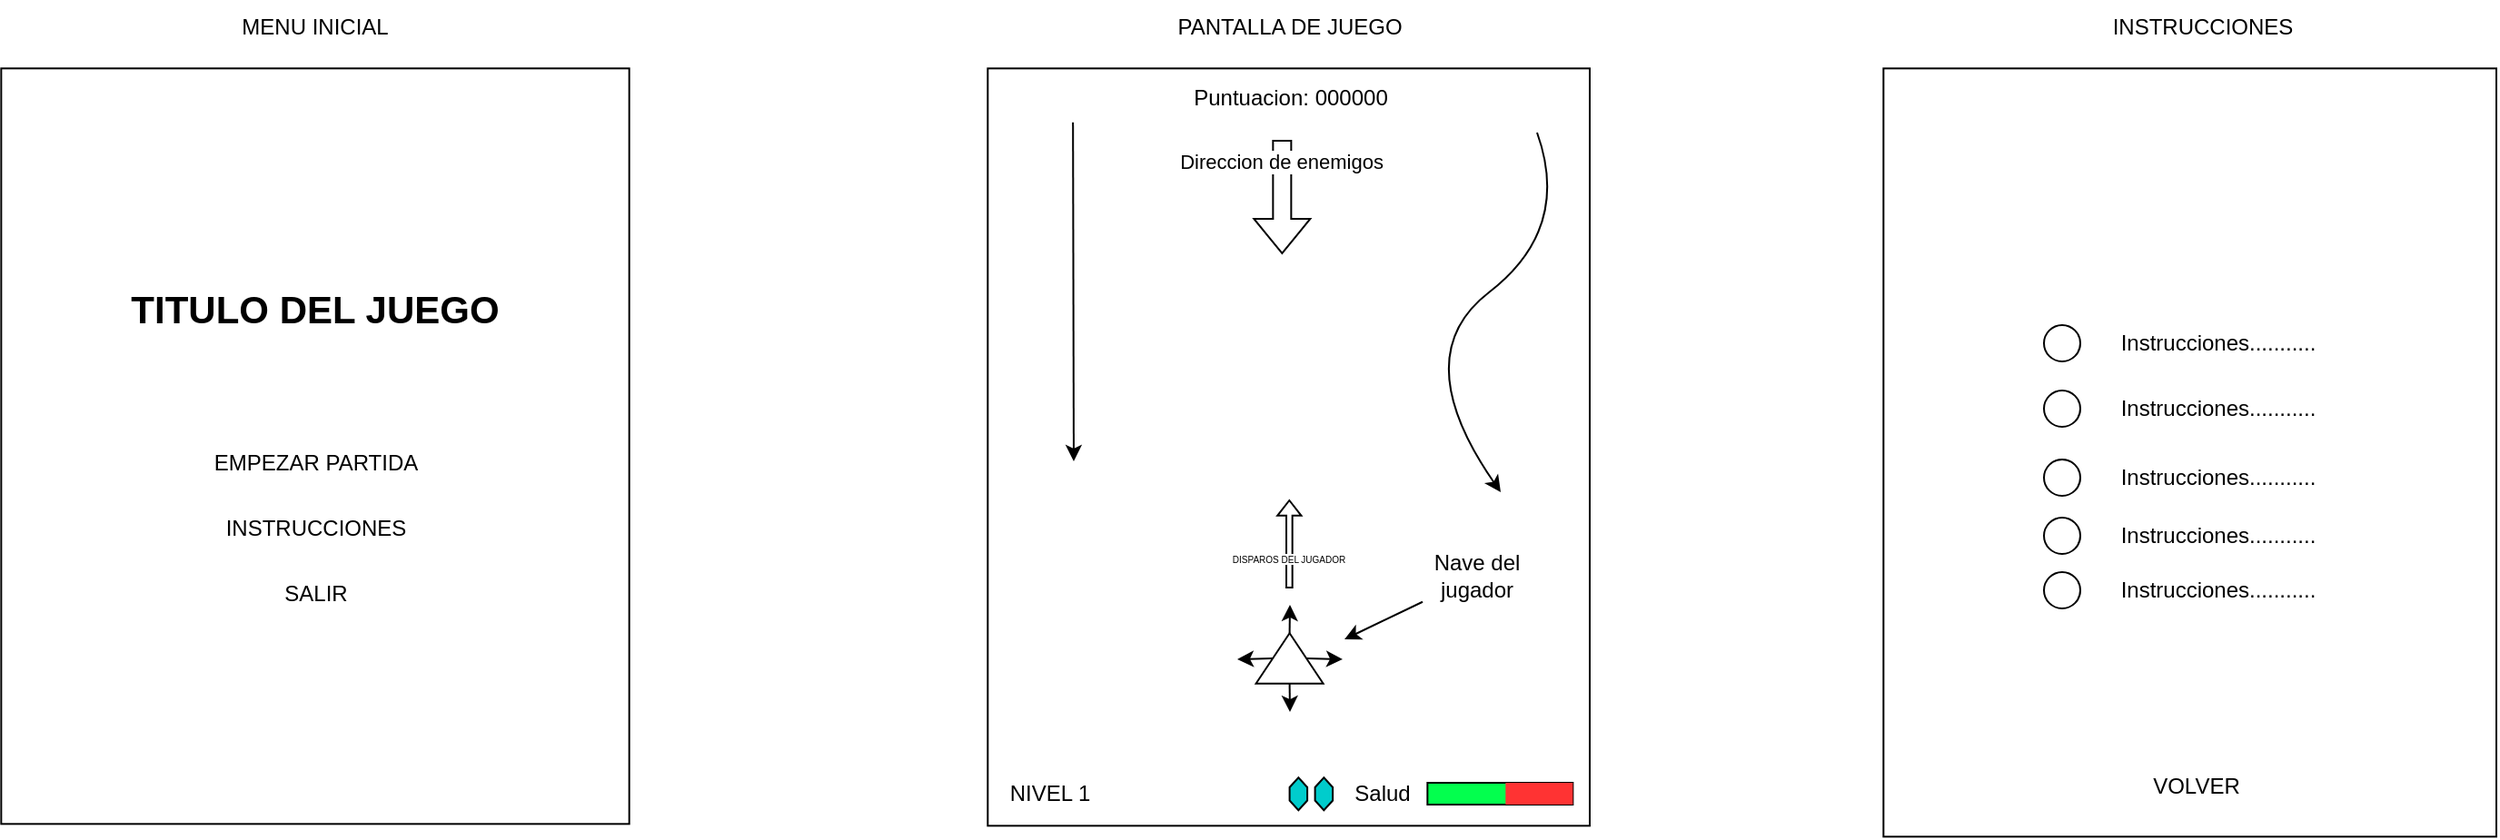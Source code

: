 <mxfile version="20.6.2" type="device"><diagram id="itXCBJvOmX2QoGqeuJrR" name="Página-1"><mxGraphModel dx="998" dy="586" grid="0" gridSize="10" guides="1" tooltips="1" connect="1" arrows="1" fold="1" page="1" pageScale="1" pageWidth="4000" pageHeight="2000" math="0" shadow="0"><root><mxCell id="0"/><mxCell id="1" parent="0"/><mxCell id="8xw4AKT4KuBHMi1LPS9F-1" value="" style="rounded=0;whiteSpace=wrap;html=1;imageWidth=24;imageHeight=24;rotation=90;movable=1;resizable=1;rotatable=1;deletable=1;editable=1;connectable=1;" parent="1" vertex="1"><mxGeometry x="682.83" y="255.51" width="417" height="331.33" as="geometry"/></mxCell><mxCell id="8xw4AKT4KuBHMi1LPS9F-2" value="Salud" style="text;html=1;strokeColor=none;fillColor=none;align=center;verticalAlign=middle;whiteSpace=wrap;rounded=0;" parent="1" vertex="1"><mxGeometry x="927.67" y="607" width="30" height="10" as="geometry"/></mxCell><mxCell id="8xw4AKT4KuBHMi1LPS9F-3" value="" style="rounded=0;whiteSpace=wrap;html=1;fillColor=#03FF4E;" parent="1" vertex="1"><mxGeometry x="967.67" y="606" width="80" height="12" as="geometry"/></mxCell><mxCell id="8xw4AKT4KuBHMi1LPS9F-4" value="" style="rounded=0;whiteSpace=wrap;html=1;fillColor=#FF3333;strokeColor=none;" parent="1" vertex="1"><mxGeometry x="1010.67" y="606" width="37" height="12" as="geometry"/></mxCell><mxCell id="8xw4AKT4KuBHMi1LPS9F-5" value="Puntuacion: 000000" style="text;html=1;strokeColor=none;fillColor=none;align=center;verticalAlign=middle;whiteSpace=wrap;rounded=0;" parent="1" vertex="1"><mxGeometry x="727.5" y="217" width="329" height="24" as="geometry"/></mxCell><mxCell id="8xw4AKT4KuBHMi1LPS9F-14" value="" style="shape=hexagon;perimeter=trapezoidPerimeter;whiteSpace=wrap;html=1;fixedSize=1;fillStyle=solid;fillColor=#00CCCC;rotation=-90;arcSize=5;size=5.374;" parent="1" vertex="1"><mxGeometry x="901.67" y="607.25" width="18" height="9.75" as="geometry"/></mxCell><mxCell id="8xw4AKT4KuBHMi1LPS9F-18" value="" style="shape=hexagon;perimeter=trapezoidPerimeter;whiteSpace=wrap;html=1;fixedSize=1;fillStyle=solid;fillColor=#00CCCC;rotation=-90;arcSize=5;size=5.374;" parent="1" vertex="1"><mxGeometry x="887.67" y="607.25" width="18" height="9.75" as="geometry"/></mxCell><mxCell id="8xw4AKT4KuBHMi1LPS9F-22" value="NIVEL 1" style="text;html=1;strokeColor=none;fillColor=none;align=center;verticalAlign=middle;whiteSpace=wrap;rounded=0;" parent="1" vertex="1"><mxGeometry x="732.67" y="600" width="54" height="24" as="geometry"/></mxCell><mxCell id="tZuHTUjqQnzdOdRewif7-1" value="" style="triangle;whiteSpace=wrap;html=1;rotation=-90;" vertex="1" parent="1"><mxGeometry x="877.92" y="519" width="27.75" height="37" as="geometry"/></mxCell><mxCell id="tZuHTUjqQnzdOdRewif7-3" style="rounded=0;orthogonalLoop=1;jettySize=auto;html=1;" edge="1" parent="1" source="tZuHTUjqQnzdOdRewif7-2"><mxGeometry relative="1" as="geometry"><mxPoint x="922" y="527" as="targetPoint"/></mxGeometry></mxCell><mxCell id="tZuHTUjqQnzdOdRewif7-2" value="Nave del jugador" style="text;html=1;strokeColor=none;fillColor=none;align=center;verticalAlign=middle;whiteSpace=wrap;rounded=0;" vertex="1" parent="1"><mxGeometry x="965" y="477" width="60" height="30" as="geometry"/></mxCell><mxCell id="tZuHTUjqQnzdOdRewif7-4" value="" style="shape=flexArrow;endArrow=classic;html=1;rounded=0;" edge="1" parent="1"><mxGeometry width="50" height="50" relative="1" as="geometry"><mxPoint x="887.67" y="252" as="sourcePoint"/><mxPoint x="887.67" y="315" as="targetPoint"/></mxGeometry></mxCell><mxCell id="tZuHTUjqQnzdOdRewif7-5" value="Direccion de enemigos" style="edgeLabel;html=1;align=center;verticalAlign=middle;resizable=0;points=[];" vertex="1" connectable="0" parent="tZuHTUjqQnzdOdRewif7-4"><mxGeometry x="-0.642" y="-1" relative="1" as="geometry"><mxPoint as="offset"/></mxGeometry></mxCell><mxCell id="tZuHTUjqQnzdOdRewif7-6" value="" style="rounded=0;whiteSpace=wrap;html=1;imageWidth=24;imageHeight=24;rotation=90;movable=1;resizable=1;rotatable=1;deletable=1;editable=1;connectable=1;" vertex="1" parent="1"><mxGeometry x="147.5" y="247.83" width="416" height="345.67" as="geometry"/></mxCell><mxCell id="tZuHTUjqQnzdOdRewif7-7" value="MENU INICIAL" style="text;html=1;strokeColor=none;fillColor=none;align=center;verticalAlign=middle;whiteSpace=wrap;rounded=0;" vertex="1" parent="1"><mxGeometry x="308" y="175" width="95" height="30" as="geometry"/></mxCell><mxCell id="tZuHTUjqQnzdOdRewif7-8" value="PANTALLA DE JUEGO" style="text;html=1;strokeColor=none;fillColor=none;align=center;verticalAlign=middle;whiteSpace=wrap;rounded=0;" vertex="1" parent="1"><mxGeometry x="823.8" y="175" width="136" height="30" as="geometry"/></mxCell><mxCell id="tZuHTUjqQnzdOdRewif7-9" value="TITULO DEL JUEGO" style="text;html=1;strokeColor=none;fillColor=none;align=center;verticalAlign=middle;whiteSpace=wrap;rounded=0;fontSize=21;fontStyle=1" vertex="1" parent="1"><mxGeometry x="247" y="295.67" width="217" height="98.33" as="geometry"/></mxCell><mxCell id="tZuHTUjqQnzdOdRewif7-10" value="EMPEZAR PARTIDA" style="text;html=1;strokeColor=none;fillColor=none;align=center;verticalAlign=middle;whiteSpace=wrap;rounded=0;" vertex="1" parent="1"><mxGeometry x="291.75" y="415" width="127.5" height="30" as="geometry"/></mxCell><mxCell id="tZuHTUjqQnzdOdRewif7-11" value="INSTRUCCIONES" style="text;html=1;strokeColor=none;fillColor=none;align=center;verticalAlign=middle;whiteSpace=wrap;rounded=0;" vertex="1" parent="1"><mxGeometry x="291.75" y="451" width="127.5" height="30" as="geometry"/></mxCell><mxCell id="tZuHTUjqQnzdOdRewif7-12" value="SALIR" style="text;html=1;strokeColor=none;fillColor=none;align=center;verticalAlign=middle;whiteSpace=wrap;rounded=0;" vertex="1" parent="1"><mxGeometry x="291.75" y="487" width="127.5" height="30" as="geometry"/></mxCell><mxCell id="tZuHTUjqQnzdOdRewif7-13" value="" style="shape=flexArrow;endArrow=classic;html=1;rounded=0;fontSize=21;width=3.333;endSize=2.467;endWidth=8.796;" edge="1" parent="1"><mxGeometry width="50" height="50" relative="1" as="geometry"><mxPoint x="891.66" y="499" as="sourcePoint"/><mxPoint x="891.66" y="450" as="targetPoint"/></mxGeometry></mxCell><mxCell id="tZuHTUjqQnzdOdRewif7-14" value="DISPAROS DEL JUGADOR" style="edgeLabel;html=1;align=center;verticalAlign=middle;resizable=0;points=[];fontSize=5;" vertex="1" connectable="0" parent="tZuHTUjqQnzdOdRewif7-13"><mxGeometry x="-0.313" y="1" relative="1" as="geometry"><mxPoint as="offset"/></mxGeometry></mxCell><mxCell id="tZuHTUjqQnzdOdRewif7-15" value="" style="curved=1;endArrow=classic;html=1;rounded=0;fontSize=5;" edge="1" parent="1"><mxGeometry width="50" height="50" relative="1" as="geometry"><mxPoint x="1028" y="248" as="sourcePoint"/><mxPoint x="1008" y="446" as="targetPoint"/><Array as="points"><mxPoint x="1047" y="301"/><mxPoint x="956" y="371"/></Array></mxGeometry></mxCell><mxCell id="tZuHTUjqQnzdOdRewif7-16" value="" style="endArrow=classic;html=1;rounded=0;fontSize=5;exitX=0.137;exitY=1.056;exitDx=0;exitDy=0;exitPerimeter=0;edgeStyle=orthogonalEdgeStyle;curved=1;" edge="1" parent="1" source="8xw4AKT4KuBHMi1LPS9F-5"><mxGeometry width="50" height="50" relative="1" as="geometry"><mxPoint x="1032" y="489" as="sourcePoint"/><mxPoint x="773" y="429" as="targetPoint"/><Array as="points"><mxPoint x="773" y="332"/><mxPoint x="773" y="332"/></Array></mxGeometry></mxCell><mxCell id="tZuHTUjqQnzdOdRewif7-17" value="" style="rounded=0;whiteSpace=wrap;html=1;imageWidth=24;imageHeight=24;rotation=90;movable=1;resizable=1;rotatable=1;deletable=1;editable=1;connectable=1;" vertex="1" parent="1"><mxGeometry x="1175.83" y="255.51" width="423" height="337.33" as="geometry"/></mxCell><mxCell id="tZuHTUjqQnzdOdRewif7-18" value="INSTRUCCIONES" style="text;html=1;strokeColor=none;fillColor=none;align=center;verticalAlign=middle;whiteSpace=wrap;rounded=0;" vertex="1" parent="1"><mxGeometry x="1347" y="175" width="95" height="30" as="geometry"/></mxCell><mxCell id="tZuHTUjqQnzdOdRewif7-20" value="Instrucciones..........." style="text;html=1;strokeColor=none;fillColor=none;align=center;verticalAlign=middle;whiteSpace=wrap;rounded=0;" vertex="1" parent="1"><mxGeometry x="1339" y="349" width="127.5" height="30" as="geometry"/></mxCell><mxCell id="tZuHTUjqQnzdOdRewif7-22" value="VOLVER" style="text;html=1;strokeColor=none;fillColor=none;align=center;verticalAlign=middle;whiteSpace=wrap;rounded=0;" vertex="1" parent="1"><mxGeometry x="1327.25" y="593" width="127.5" height="30" as="geometry"/></mxCell><mxCell id="tZuHTUjqQnzdOdRewif7-23" value="" style="ellipse;whiteSpace=wrap;html=1;aspect=fixed;fontSize=5;" vertex="1" parent="1"><mxGeometry x="1307" y="354" width="20" height="20" as="geometry"/></mxCell><mxCell id="tZuHTUjqQnzdOdRewif7-24" value="Instrucciones..........." style="text;html=1;strokeColor=none;fillColor=none;align=center;verticalAlign=middle;whiteSpace=wrap;rounded=0;" vertex="1" parent="1"><mxGeometry x="1339" y="385" width="127.5" height="30" as="geometry"/></mxCell><mxCell id="tZuHTUjqQnzdOdRewif7-25" value="" style="ellipse;whiteSpace=wrap;html=1;aspect=fixed;fontSize=5;" vertex="1" parent="1"><mxGeometry x="1307" y="390" width="20" height="20" as="geometry"/></mxCell><mxCell id="tZuHTUjqQnzdOdRewif7-26" value="Instrucciones..........." style="text;html=1;strokeColor=none;fillColor=none;align=center;verticalAlign=middle;whiteSpace=wrap;rounded=0;" vertex="1" parent="1"><mxGeometry x="1339" y="423" width="127.5" height="30" as="geometry"/></mxCell><mxCell id="tZuHTUjqQnzdOdRewif7-27" value="" style="ellipse;whiteSpace=wrap;html=1;aspect=fixed;fontSize=5;" vertex="1" parent="1"><mxGeometry x="1307" y="428" width="20" height="20" as="geometry"/></mxCell><mxCell id="tZuHTUjqQnzdOdRewif7-28" value="Instrucciones..........." style="text;html=1;strokeColor=none;fillColor=none;align=center;verticalAlign=middle;whiteSpace=wrap;rounded=0;" vertex="1" parent="1"><mxGeometry x="1339" y="455" width="127.5" height="30" as="geometry"/></mxCell><mxCell id="tZuHTUjqQnzdOdRewif7-29" value="" style="ellipse;whiteSpace=wrap;html=1;aspect=fixed;fontSize=5;" vertex="1" parent="1"><mxGeometry x="1307" y="460" width="20" height="20" as="geometry"/></mxCell><mxCell id="tZuHTUjqQnzdOdRewif7-30" value="Instrucciones..........." style="text;html=1;strokeColor=none;fillColor=none;align=center;verticalAlign=middle;whiteSpace=wrap;rounded=0;" vertex="1" parent="1"><mxGeometry x="1339" y="485" width="127.5" height="30" as="geometry"/></mxCell><mxCell id="tZuHTUjqQnzdOdRewif7-31" value="" style="ellipse;whiteSpace=wrap;html=1;aspect=fixed;fontSize=5;" vertex="1" parent="1"><mxGeometry x="1307" y="490" width="20" height="20" as="geometry"/></mxCell><mxCell id="tZuHTUjqQnzdOdRewif7-32" value="" style="endArrow=classic;html=1;rounded=0;fontSize=5;curved=1;exitX=0.5;exitY=1;exitDx=0;exitDy=0;" edge="1" parent="1" source="tZuHTUjqQnzdOdRewif7-1"><mxGeometry width="50" height="50" relative="1" as="geometry"><mxPoint x="892" y="489" as="sourcePoint"/><mxPoint x="921" y="538" as="targetPoint"/></mxGeometry></mxCell><mxCell id="tZuHTUjqQnzdOdRewif7-33" value="" style="endArrow=classic;html=1;rounded=0;fontSize=5;curved=1;exitX=0.5;exitY=0;exitDx=0;exitDy=0;" edge="1" parent="1" source="tZuHTUjqQnzdOdRewif7-1"><mxGeometry width="50" height="50" relative="1" as="geometry"><mxPoint x="911.045" y="547.5" as="sourcePoint"/><mxPoint x="863" y="538" as="targetPoint"/></mxGeometry></mxCell><mxCell id="tZuHTUjqQnzdOdRewif7-34" value="" style="endArrow=classic;html=1;rounded=0;fontSize=5;curved=1;exitX=0;exitY=0.5;exitDx=0;exitDy=0;" edge="1" parent="1" source="tZuHTUjqQnzdOdRewif7-1"><mxGeometry width="50" height="50" relative="1" as="geometry"><mxPoint x="892.545" y="547.5" as="sourcePoint"/><mxPoint x="892" y="567" as="targetPoint"/></mxGeometry></mxCell><mxCell id="tZuHTUjqQnzdOdRewif7-35" value="" style="endArrow=classic;html=1;rounded=0;fontSize=5;curved=1;exitX=1;exitY=0.5;exitDx=0;exitDy=0;" edge="1" parent="1" source="tZuHTUjqQnzdOdRewif7-1"><mxGeometry width="50" height="50" relative="1" as="geometry"><mxPoint x="911.045" y="547.5" as="sourcePoint"/><mxPoint x="892" y="508" as="targetPoint"/></mxGeometry></mxCell></root></mxGraphModel></diagram></mxfile>